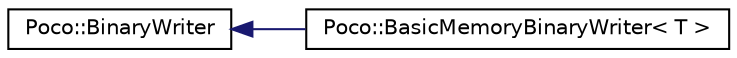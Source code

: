 digraph "Graphical Class Hierarchy"
{
 // LATEX_PDF_SIZE
  edge [fontname="Helvetica",fontsize="10",labelfontname="Helvetica",labelfontsize="10"];
  node [fontname="Helvetica",fontsize="10",shape=record];
  rankdir="LR";
  Node0 [label="Poco::BinaryWriter",height=0.2,width=0.4,color="black", fillcolor="white", style="filled",URL="$classPoco_1_1BinaryWriter.html",tooltip=" "];
  Node0 -> Node1 [dir="back",color="midnightblue",fontsize="10",style="solid",fontname="Helvetica"];
  Node1 [label="Poco::BasicMemoryBinaryWriter\< T \>",height=0.2,width=0.4,color="black", fillcolor="white", style="filled",URL="$classPoco_1_1BasicMemoryBinaryWriter.html",tooltip="A convenient wrapper for using Buffer and MemoryStream with BinarWriter."];
}
